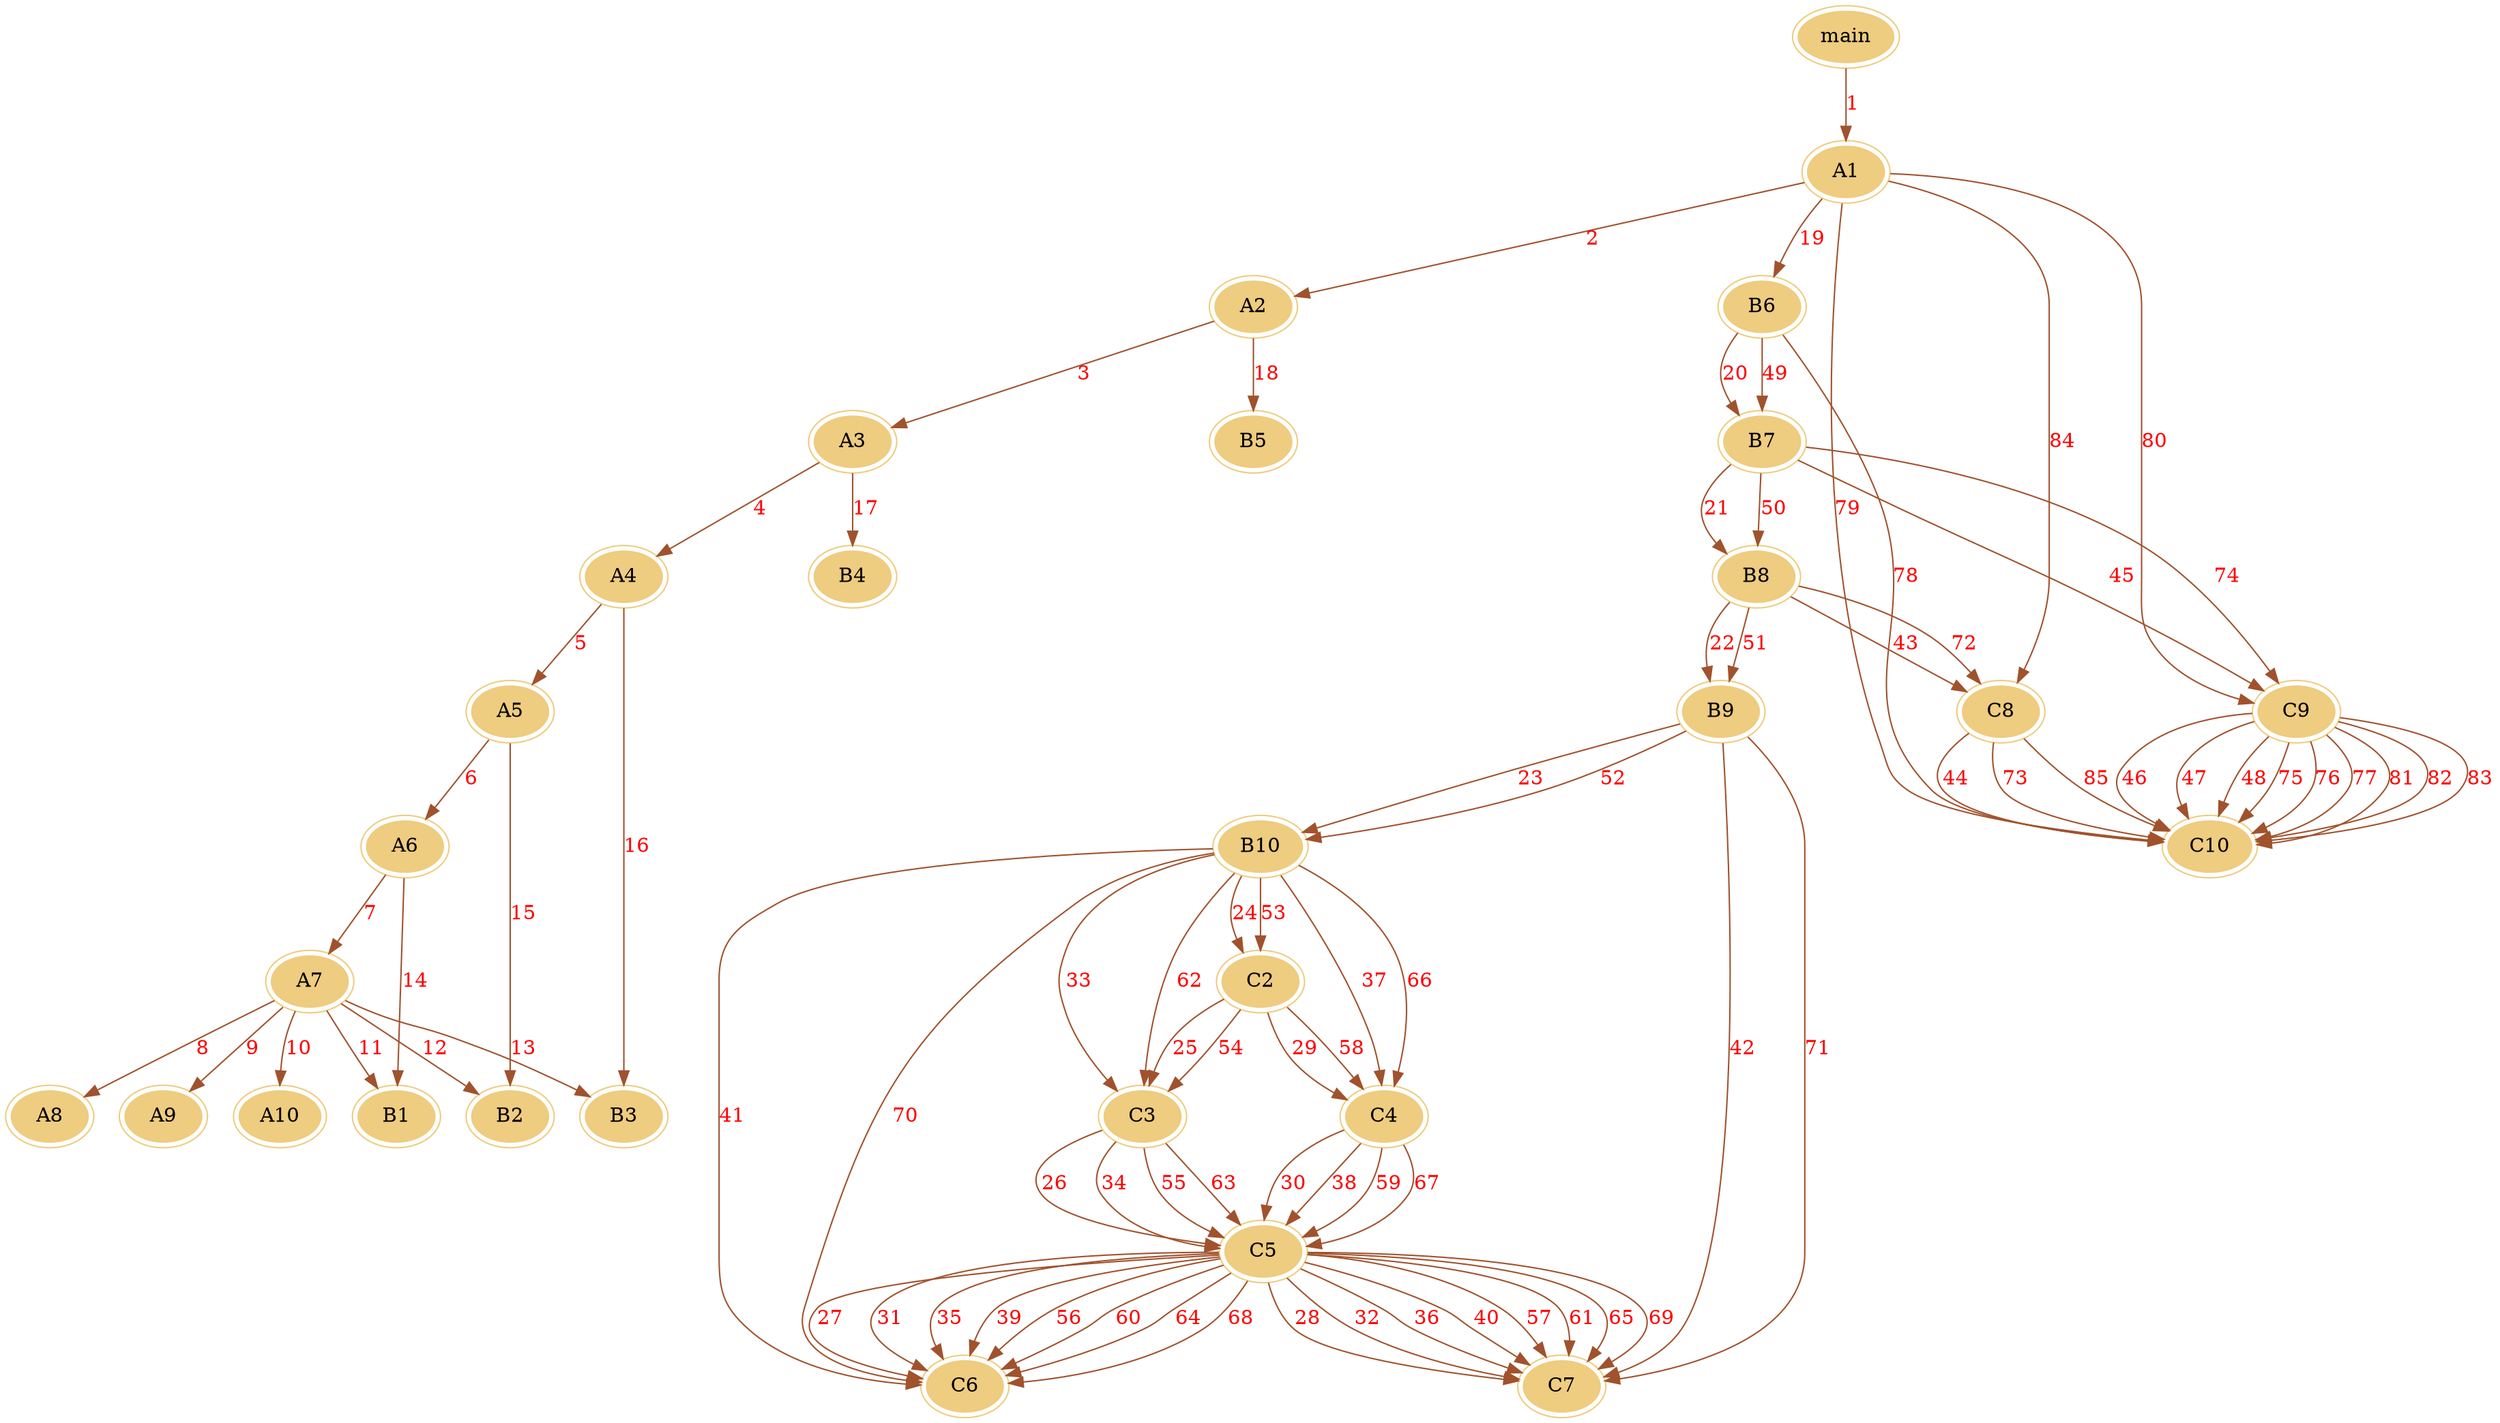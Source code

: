 digraph G {
    /*初始化节点和边的颜色*/
    node [peripheries=2 style=filled color="#eecc80"]
    edge [color="sienna" fontcolor="red"]
main -> A1[label=1];
A1 -> A2[label=2];
A2 -> A3[label=3];
A3 -> A4[label=4];
A4 -> A5[label=5];
A5 -> A6[label=6];
A6 -> A7[label=7];
A7 -> A8[label=8];
A7 -> A9[label=9];
A7 -> A10[label=10];
A7 -> B1[label=11];
A7 -> B2[label=12];
A7 -> B3[label=13];
A6 -> B1[label=14];
A5 -> B2[label=15];
A4 -> B3[label=16];
A3 -> B4[label=17];
A2 -> B5[label=18];
A1 -> B6[label=19];
B6 -> B7[label=20];
B7 -> B8[label=21];
B8 -> B9[label=22];
B9 -> B10[label=23];
B10 -> C2[label=24];
C2 -> C3[label=25];
C3 -> C5[label=26];
C5 -> C6[label=27];
C5 -> C7[label=28];
C2 -> C4[label=29];
C4 -> C5[label=30];
C5 -> C6[label=31];
C5 -> C7[label=32];
B10 -> C3[label=33];
C3 -> C5[label=34];
C5 -> C6[label=35];
C5 -> C7[label=36];
B10 -> C4[label=37];
C4 -> C5[label=38];
C5 -> C6[label=39];
C5 -> C7[label=40];
B10 -> C6[label=41];
B9 -> C7[label=42];
B8 -> C8[label=43];
C8 -> C10[label=44];
B7 -> C9[label=45];
C9 -> C10[label=46];
C9 -> C10[label=47];
C9 -> C10[label=48];
B6 -> B7[label=49];
B7 -> B8[label=50];
B8 -> B9[label=51];
B9 -> B10[label=52];
B10 -> C2[label=53];
C2 -> C3[label=54];
C3 -> C5[label=55];
C5 -> C6[label=56];
C5 -> C7[label=57];
C2 -> C4[label=58];
C4 -> C5[label=59];
C5 -> C6[label=60];
C5 -> C7[label=61];
B10 -> C3[label=62];
C3 -> C5[label=63];
C5 -> C6[label=64];
C5 -> C7[label=65];
B10 -> C4[label=66];
C4 -> C5[label=67];
C5 -> C6[label=68];
C5 -> C7[label=69];
B10 -> C6[label=70];
B9 -> C7[label=71];
B8 -> C8[label=72];
C8 -> C10[label=73];
B7 -> C9[label=74];
C9 -> C10[label=75];
C9 -> C10[label=76];
C9 -> C10[label=77];
B6 -> C10[label=78];
A1 -> C10[label=79];
A1 -> C9[label=80];
C9 -> C10[label=81];
C9 -> C10[label=82];
C9 -> C10[label=83];
A1 -> C8[label=84];
C8 -> C10[label=85];

}